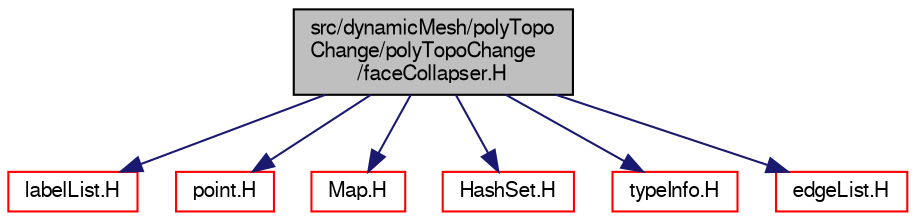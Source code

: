 digraph "src/dynamicMesh/polyTopoChange/polyTopoChange/faceCollapser.H"
{
  bgcolor="transparent";
  edge [fontname="FreeSans",fontsize="10",labelfontname="FreeSans",labelfontsize="10"];
  node [fontname="FreeSans",fontsize="10",shape=record];
  Node0 [label="src/dynamicMesh/polyTopo\lChange/polyTopoChange\l/faceCollapser.H",height=0.2,width=0.4,color="black", fillcolor="grey75", style="filled", fontcolor="black"];
  Node0 -> Node1 [color="midnightblue",fontsize="10",style="solid",fontname="FreeSans"];
  Node1 [label="labelList.H",height=0.2,width=0.4,color="red",URL="$a12380.html"];
  Node0 -> Node49 [color="midnightblue",fontsize="10",style="solid",fontname="FreeSans"];
  Node49 [label="point.H",height=0.2,width=0.4,color="red",URL="$a12059.html"];
  Node0 -> Node58 [color="midnightblue",fontsize="10",style="solid",fontname="FreeSans"];
  Node58 [label="Map.H",height=0.2,width=0.4,color="red",URL="$a08489.html"];
  Node0 -> Node65 [color="midnightblue",fontsize="10",style="solid",fontname="FreeSans"];
  Node65 [label="HashSet.H",height=0.2,width=0.4,color="red",URL="$a08471.html"];
  Node0 -> Node67 [color="midnightblue",fontsize="10",style="solid",fontname="FreeSans"];
  Node67 [label="typeInfo.H",height=0.2,width=0.4,color="red",URL="$a09341.html"];
  Node0 -> Node68 [color="midnightblue",fontsize="10",style="solid",fontname="FreeSans"];
  Node68 [label="edgeList.H",height=0.2,width=0.4,color="red",URL="$a11312.html"];
}
